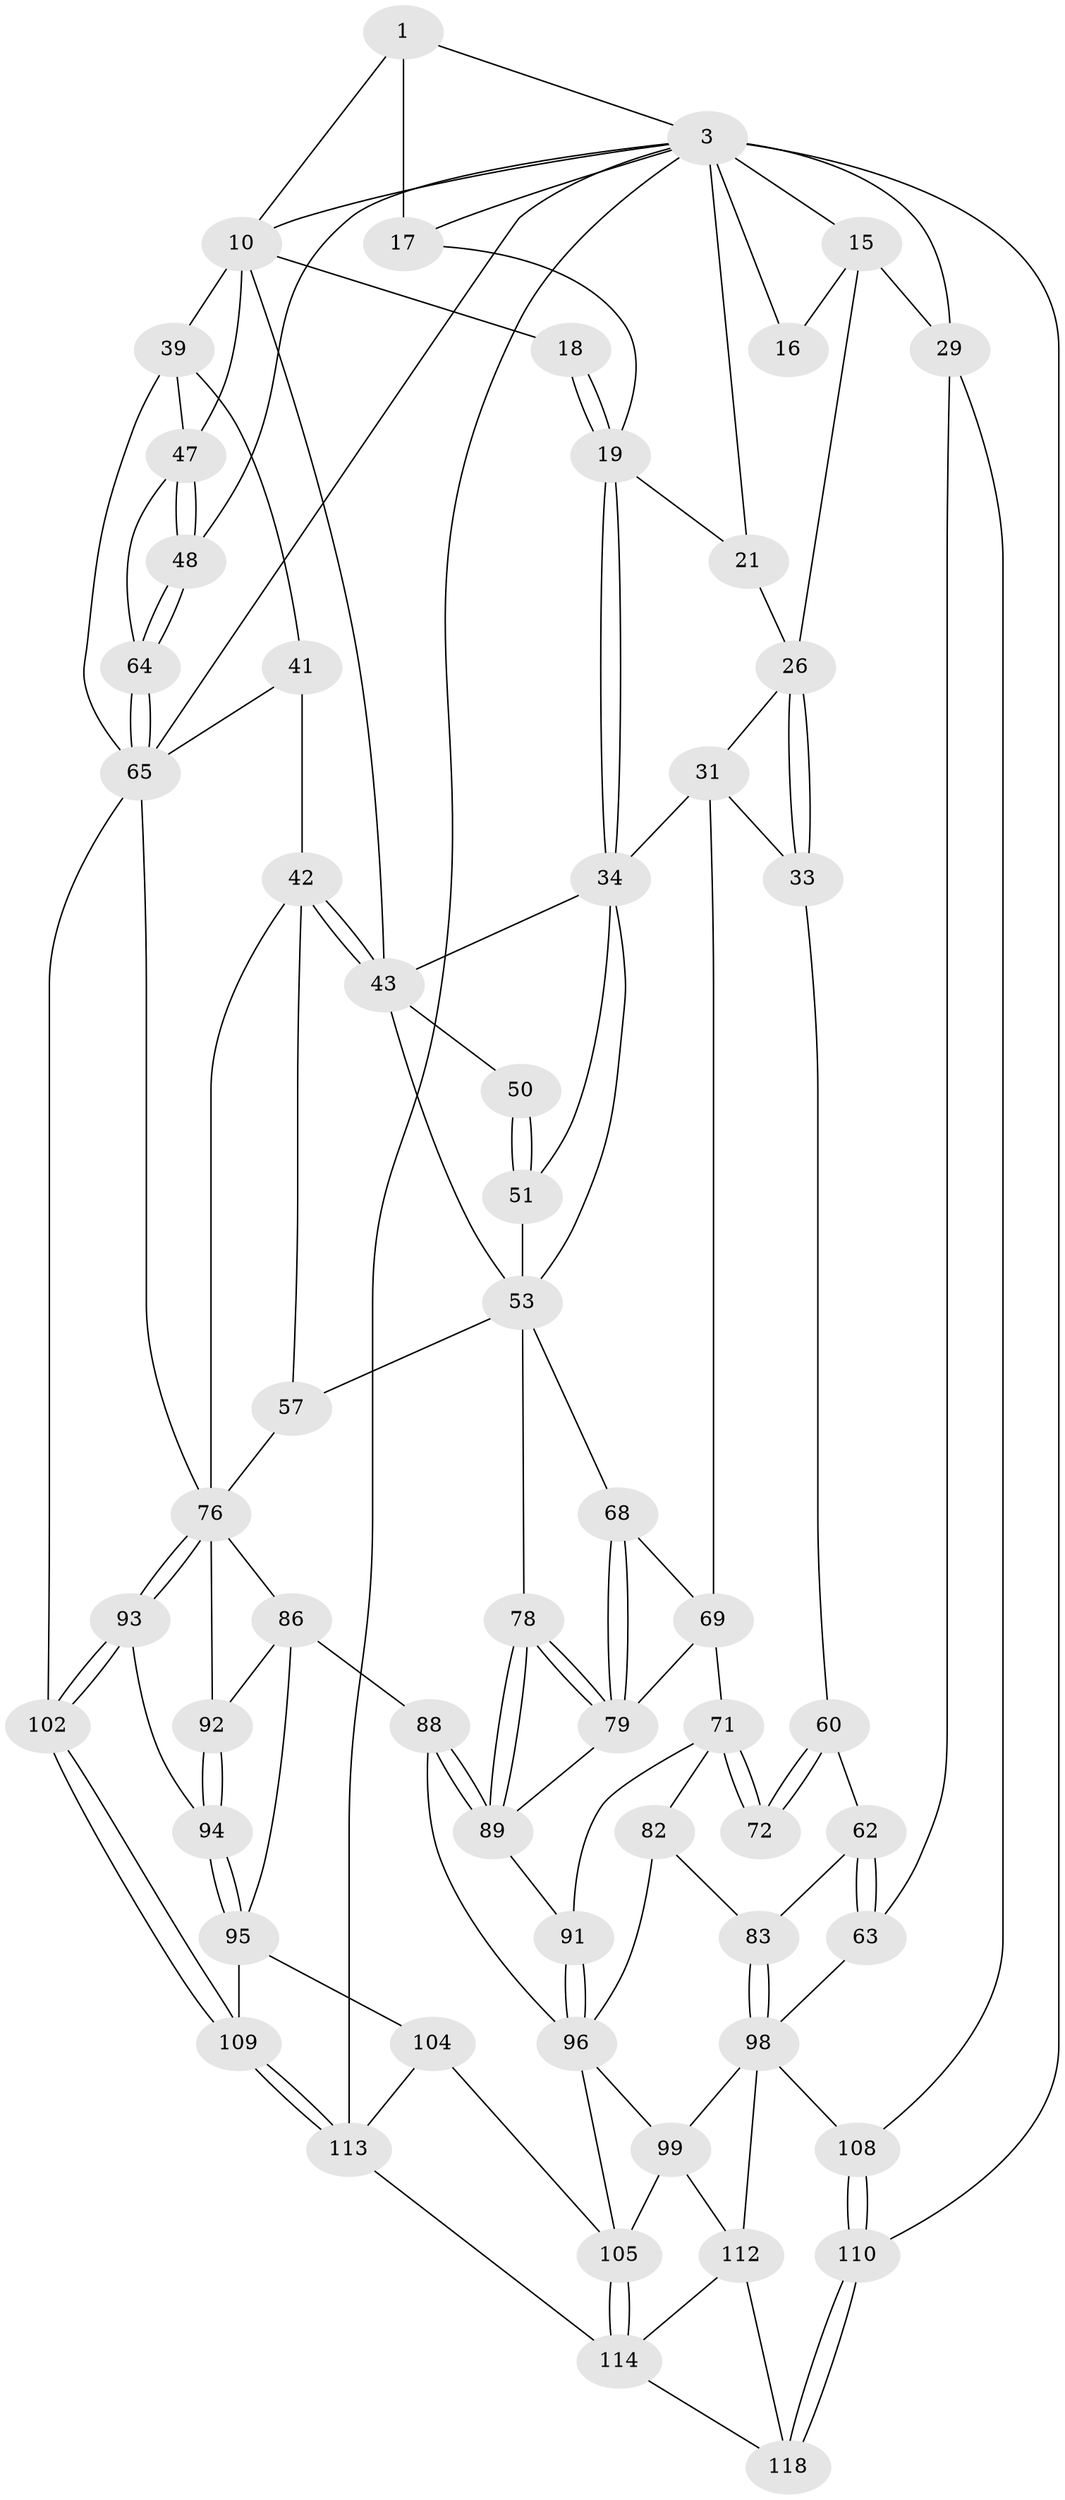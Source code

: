 // original degree distribution, {3: 0.01694915254237288, 4: 0.22033898305084745, 6: 0.2033898305084746, 5: 0.559322033898305}
// Generated by graph-tools (version 1.1) at 2025/17/03/09/25 04:17:20]
// undirected, 59 vertices, 136 edges
graph export_dot {
graph [start="1"]
  node [color=gray90,style=filled];
  1 [pos="+0.7256124361597684+0",super="+2+8"];
  3 [pos="+1+0",super="+45+73+4"];
  10 [pos="+0.7974849596261703+0.20379043034183222",super="+37+11"];
  15 [pos="+0.12749713198207355+0.1668478287016587",super="+25"];
  16 [pos="+0.06862843927921722+0.11803052955543632"];
  17 [pos="+0.47318387335889234+0.16213890629913427"];
  18 [pos="+0.6255710332129562+0.18479323887698781"];
  19 [pos="+0.4883822314105945+0.20695971707302807",super="+20"];
  21 [pos="+0.4479197683963144+0.202686691225022",super="+22"];
  26 [pos="+0.18066274017223385+0.28452732493897126",super="+27"];
  29 [pos="+0.14249574112599633+0.28888539589509116",super="+58"];
  31 [pos="+0.33306821025752914+0.3628133583727622",super="+32"];
  33 [pos="+0.20164387835027017+0.31655507435533303"];
  34 [pos="+0.4973303003275112+0.23666205704583948",super="+35"];
  39 [pos="+0.84511909927313+0.30320299294008035",super="+40"];
  41 [pos="+0.7666870707202476+0.411646582800094"];
  42 [pos="+0.7402881992030051+0.4178069546119941",super="+56"];
  43 [pos="+0.6851499874980143+0.33265148860645183",super="+44+52"];
  47 [pos="+0.9035790780996732+0.20108021340146148",super="+49"];
  48 [pos="+1+0.034475797884969406"];
  50 [pos="+0.5829198278722716+0.34991345079074876"];
  51 [pos="+0.5622799507727189+0.3822444608915835"];
  53 [pos="+0.6157361099014478+0.49155785365660126",super="+54"];
  57 [pos="+0.6206162090477167+0.4921208352381053"];
  60 [pos="+0.18770469344009144+0.3833240240383272",super="+61"];
  62 [pos="+0.07307112808940654+0.47708017157655347"];
  63 [pos="+0+0.49562259402209935"];
  64 [pos="+1+0.38868866162038396"];
  65 [pos="+1+0.4710814383467612",super="+74+66"];
  68 [pos="+0.4712383618351667+0.4752014500403417"];
  69 [pos="+0.324480752271267+0.4620673886515247",super="+70"];
  71 [pos="+0.2675053672354786+0.542874001966344",super="+81"];
  72 [pos="+0.2516578823430092+0.5238902769031453"];
  76 [pos="+0.8800208336016397+0.5903260056566264",super="+77"];
  78 [pos="+0.5613122597132445+0.5888879113274323"];
  79 [pos="+0.45192330717312984+0.5391403599549032",super="+80"];
  82 [pos="+0.25022743794124525+0.561288529711558"];
  83 [pos="+0.23364650359670333+0.5694201643644696"];
  86 [pos="+0.6319876979488577+0.6358824915642652",super="+87"];
  88 [pos="+0.5551123645175235+0.63276671109598"];
  89 [pos="+0.5538707603536871+0.6240162076336603",super="+90"];
  91 [pos="+0.3959480233161595+0.6299858460440845"];
  92 [pos="+0.7023093192215073+0.6034415816551004"];
  93 [pos="+0.8715112107253931+0.6253080044111001"];
  94 [pos="+0.733568384226739+0.6950151570984133"];
  95 [pos="+0.6829646152432284+0.7978709177866203",super="+103"];
  96 [pos="+0.4119370795064718+0.7155914990701492",super="+97+101"];
  98 [pos="+0.15327430683553248+0.6352121607197835",super="+100"];
  99 [pos="+0.259669979709585+0.7924643590429256",super="+111"];
  102 [pos="+0.9058015095354105+0.7327336059720294"];
  104 [pos="+0.5879741725467988+0.844316345954398"];
  105 [pos="+0.43356882393261553+0.8203456867486828",super="+106"];
  108 [pos="+0+0.9617348973139077"];
  109 [pos="+0.8589808909538166+0.9018751703404321"];
  110 [pos="+0+1"];
  112 [pos="+0.1822213838344743+0.8883415447897247",super="+115"];
  113 [pos="+1+1",super="+116"];
  114 [pos="+0.4326152485522797+0.8250080726765407",super="+117"];
  118 [pos="+0.29766978008862865+1"];
  1 -- 10 [weight=2];
  1 -- 3 [weight=2];
  1 -- 17;
  3 -- 48;
  3 -- 10;
  3 -- 65;
  3 -- 110 [weight=2];
  3 -- 113;
  3 -- 15;
  3 -- 16 [weight=2];
  3 -- 17;
  3 -- 21;
  3 -- 29 [weight=2];
  10 -- 39;
  10 -- 47;
  10 -- 18 [weight=2];
  10 -- 43;
  15 -- 16;
  15 -- 26;
  15 -- 29;
  17 -- 19;
  18 -- 19;
  18 -- 19;
  19 -- 34;
  19 -- 34;
  19 -- 21;
  21 -- 26 [weight=2];
  26 -- 33;
  26 -- 33;
  26 -- 31;
  29 -- 108;
  29 -- 63;
  31 -- 34;
  31 -- 33;
  31 -- 69;
  33 -- 60;
  34 -- 43;
  34 -- 51;
  34 -- 53;
  39 -- 41;
  39 -- 47;
  39 -- 65;
  41 -- 42;
  41 -- 65;
  42 -- 43;
  42 -- 43;
  42 -- 57;
  42 -- 76;
  43 -- 50 [weight=2];
  43 -- 53;
  47 -- 48;
  47 -- 48;
  47 -- 64;
  48 -- 64;
  48 -- 64;
  50 -- 51;
  50 -- 51;
  51 -- 53;
  53 -- 57;
  53 -- 68;
  53 -- 78;
  57 -- 76;
  60 -- 72 [weight=2];
  60 -- 72;
  60 -- 62;
  62 -- 63;
  62 -- 63;
  62 -- 83;
  63 -- 98;
  64 -- 65;
  64 -- 65;
  65 -- 102;
  65 -- 76;
  68 -- 69;
  68 -- 79;
  68 -- 79;
  69 -- 71;
  69 -- 79;
  71 -- 72;
  71 -- 72;
  71 -- 82;
  71 -- 91;
  76 -- 93;
  76 -- 93;
  76 -- 86;
  76 -- 92;
  78 -- 79;
  78 -- 79;
  78 -- 89;
  78 -- 89;
  79 -- 89;
  82 -- 83;
  82 -- 96;
  83 -- 98;
  83 -- 98;
  86 -- 92;
  86 -- 88;
  86 -- 95;
  88 -- 89;
  88 -- 89;
  88 -- 96;
  89 -- 91;
  91 -- 96;
  91 -- 96;
  92 -- 94;
  92 -- 94;
  93 -- 94;
  93 -- 102;
  93 -- 102;
  94 -- 95;
  94 -- 95;
  95 -- 104;
  95 -- 109;
  96 -- 99;
  96 -- 105;
  98 -- 112;
  98 -- 99;
  98 -- 108;
  99 -- 112;
  99 -- 105;
  102 -- 109;
  102 -- 109;
  104 -- 105;
  104 -- 113;
  105 -- 114;
  105 -- 114;
  108 -- 110;
  108 -- 110;
  109 -- 113;
  109 -- 113;
  110 -- 118;
  110 -- 118;
  112 -- 114;
  112 -- 118;
  113 -- 114;
  114 -- 118;
}
